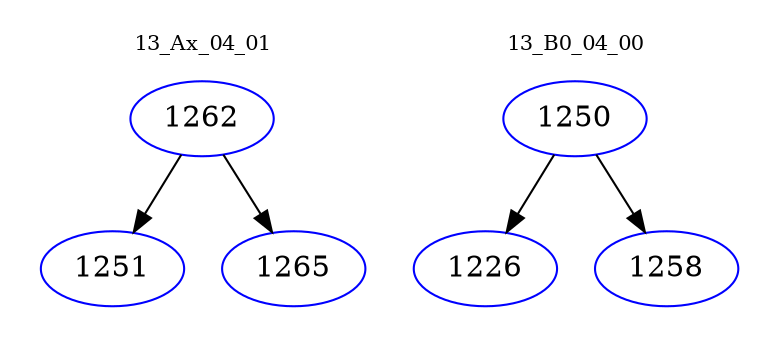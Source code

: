 digraph{
subgraph cluster_0 {
color = white
label = "13_Ax_04_01";
fontsize=10;
T0_1262 [label="1262", color="blue"]
T0_1262 -> T0_1251 [color="black"]
T0_1251 [label="1251", color="blue"]
T0_1262 -> T0_1265 [color="black"]
T0_1265 [label="1265", color="blue"]
}
subgraph cluster_1 {
color = white
label = "13_B0_04_00";
fontsize=10;
T1_1250 [label="1250", color="blue"]
T1_1250 -> T1_1226 [color="black"]
T1_1226 [label="1226", color="blue"]
T1_1250 -> T1_1258 [color="black"]
T1_1258 [label="1258", color="blue"]
}
}
